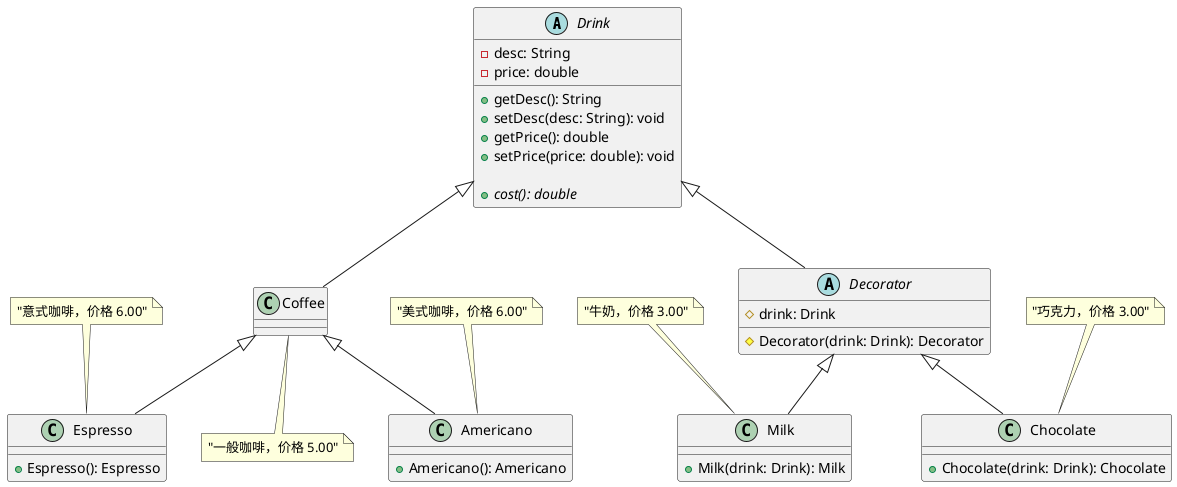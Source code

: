 @startuml

abstract class Drink {
    - desc: String
    - price: double
    + getDesc(): String
    + setDesc(desc: String): void
    + getPrice(): double
    + setPrice(price: double): void

    + {abstract} cost(): double
}

class Coffee extends Drink
note bottom of Coffee: "一般咖啡，价格 5.00"

class Espresso extends Coffee {
    + Espresso(): Espresso
}
note top of Espresso: "意式咖啡，价格 6.00"

class Americano extends Coffee {
    + Americano(): Americano
}
note top of Americano: "美式咖啡，价格 6.00"

abstract class Decorator extends Drink {
    # drink: Drink
    # Decorator(drink: Drink): Decorator
}

class Milk extends Decorator {
    + Milk(drink: Drink): Milk
}
note top of Milk: "牛奶，价格 3.00"

class Chocolate extends Decorator {
    + Chocolate(drink: Drink): Chocolate
}
note top of Chocolate: "巧克力，价格 3.00"

@enduml
